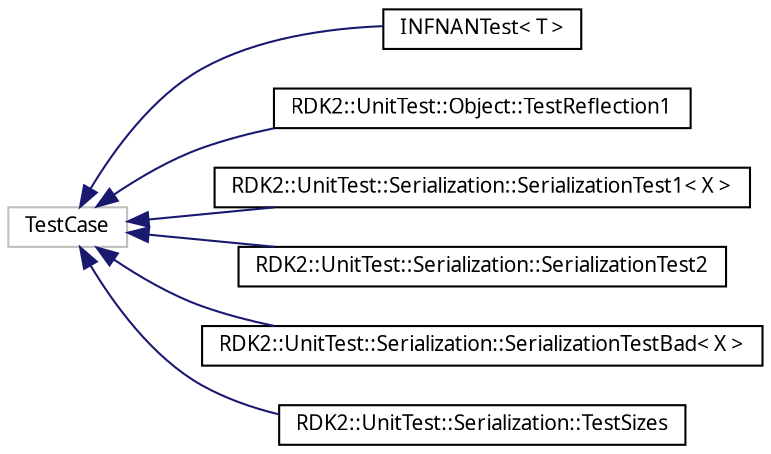 digraph G
{
  edge [fontname="FreeSans.ttf",fontsize=10,labelfontname="FreeSans.ttf",labelfontsize=10];
  node [fontname="FreeSans.ttf",fontsize=10,shape=record];
  rankdir=LR;
  Node1 [label="TestCase",height=0.2,width=0.4,color="grey75", fillcolor="white", style="filled"];
  Node1 -> Node2 [dir=back,color="midnightblue",fontsize=10,style="solid",fontname="FreeSans.ttf"];
  Node2 [label="INFNANTest\< T \>",height=0.2,width=0.4,color="black", fillcolor="white", style="filled",URL="$class_i_n_f_n_a_n_test.html"];
  Node1 -> Node3 [dir=back,color="midnightblue",fontsize=10,style="solid",fontname="FreeSans.ttf"];
  Node3 [label="RDK2::UnitTest::Object::TestReflection1",height=0.2,width=0.4,color="black", fillcolor="white", style="filled",URL="$class_r_d_k2_1_1_unit_test_1_1_object_1_1_test_reflection1.html"];
  Node1 -> Node4 [dir=back,color="midnightblue",fontsize=10,style="solid",fontname="FreeSans.ttf"];
  Node4 [label="RDK2::UnitTest::Serialization::SerializationTest1\< X \>",height=0.2,width=0.4,color="black", fillcolor="white", style="filled",URL="$class_r_d_k2_1_1_unit_test_1_1_serialization_1_1_serialization_test1.html",tooltip="SerializeCompare to file (create if not exists)Create another instance, deserialize..."];
  Node1 -> Node5 [dir=back,color="midnightblue",fontsize=10,style="solid",fontname="FreeSans.ttf"];
  Node5 [label="RDK2::UnitTest::Serialization::SerializationTest2",height=0.2,width=0.4,color="black", fillcolor="white", style="filled",URL="$class_r_d_k2_1_1_unit_test_1_1_serialization_1_1_serialization_test2.html",tooltip="Serialize instanceCompare to file (create if not exists)Create another instance with..."];
  Node1 -> Node6 [dir=back,color="midnightblue",fontsize=10,style="solid",fontname="FreeSans.ttf"];
  Node6 [label="RDK2::UnitTest::Serialization::SerializationTestBad\< X \>",height=0.2,width=0.4,color="black", fillcolor="white", style="filled",URL="$class_r_d_k2_1_1_unit_test_1_1_serialization_1_1_serialization_test_bad.html",tooltip="Asserts if there is no exception."];
  Node1 -> Node7 [dir=back,color="midnightblue",fontsize=10,style="solid",fontname="FreeSans.ttf"];
  Node7 [label="RDK2::UnitTest::Serialization::TestSizes",height=0.2,width=0.4,color="black", fillcolor="white", style="filled",URL="$class_r_d_k2_1_1_unit_test_1_1_serialization_1_1_test_sizes.html"];
}
